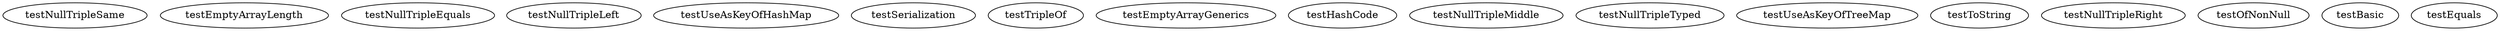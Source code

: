 digraph G {
testNullTripleSame;
testEmptyArrayLength;
testNullTripleEquals;
testNullTripleLeft;
testUseAsKeyOfHashMap;
testSerialization;
testTripleOf;
testEmptyArrayGenerics;
testHashCode;
testNullTripleMiddle;
testNullTripleTyped;
testUseAsKeyOfTreeMap;
testToString;
testNullTripleRight;
testOfNonNull;
testBasic;
testEquals;
}